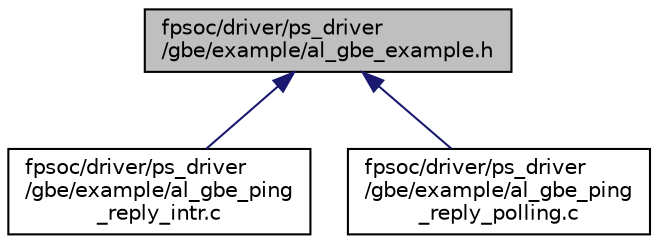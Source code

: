 digraph "fpsoc/driver/ps_driver/gbe/example/al_gbe_example.h"
{
  edge [fontname="Helvetica",fontsize="10",labelfontname="Helvetica",labelfontsize="10"];
  node [fontname="Helvetica",fontsize="10",shape=record];
  Node7 [label="fpsoc/driver/ps_driver\l/gbe/example/al_gbe_example.h",height=0.2,width=0.4,color="black", fillcolor="grey75", style="filled", fontcolor="black"];
  Node7 -> Node8 [dir="back",color="midnightblue",fontsize="10",style="solid",fontname="Helvetica"];
  Node8 [label="fpsoc/driver/ps_driver\l/gbe/example/al_gbe_ping\l_reply_intr.c",height=0.2,width=0.4,color="black", fillcolor="white", style="filled",URL="$al__gbe__ping__reply__intr_8c.html",tooltip="gbe ping reply intr "];
  Node7 -> Node9 [dir="back",color="midnightblue",fontsize="10",style="solid",fontname="Helvetica"];
  Node9 [label="fpsoc/driver/ps_driver\l/gbe/example/al_gbe_ping\l_reply_polling.c",height=0.2,width=0.4,color="black", fillcolor="white", style="filled",URL="$al__gbe__ping__reply__polling_8c.html",tooltip="gbe ping reply polling "];
}

